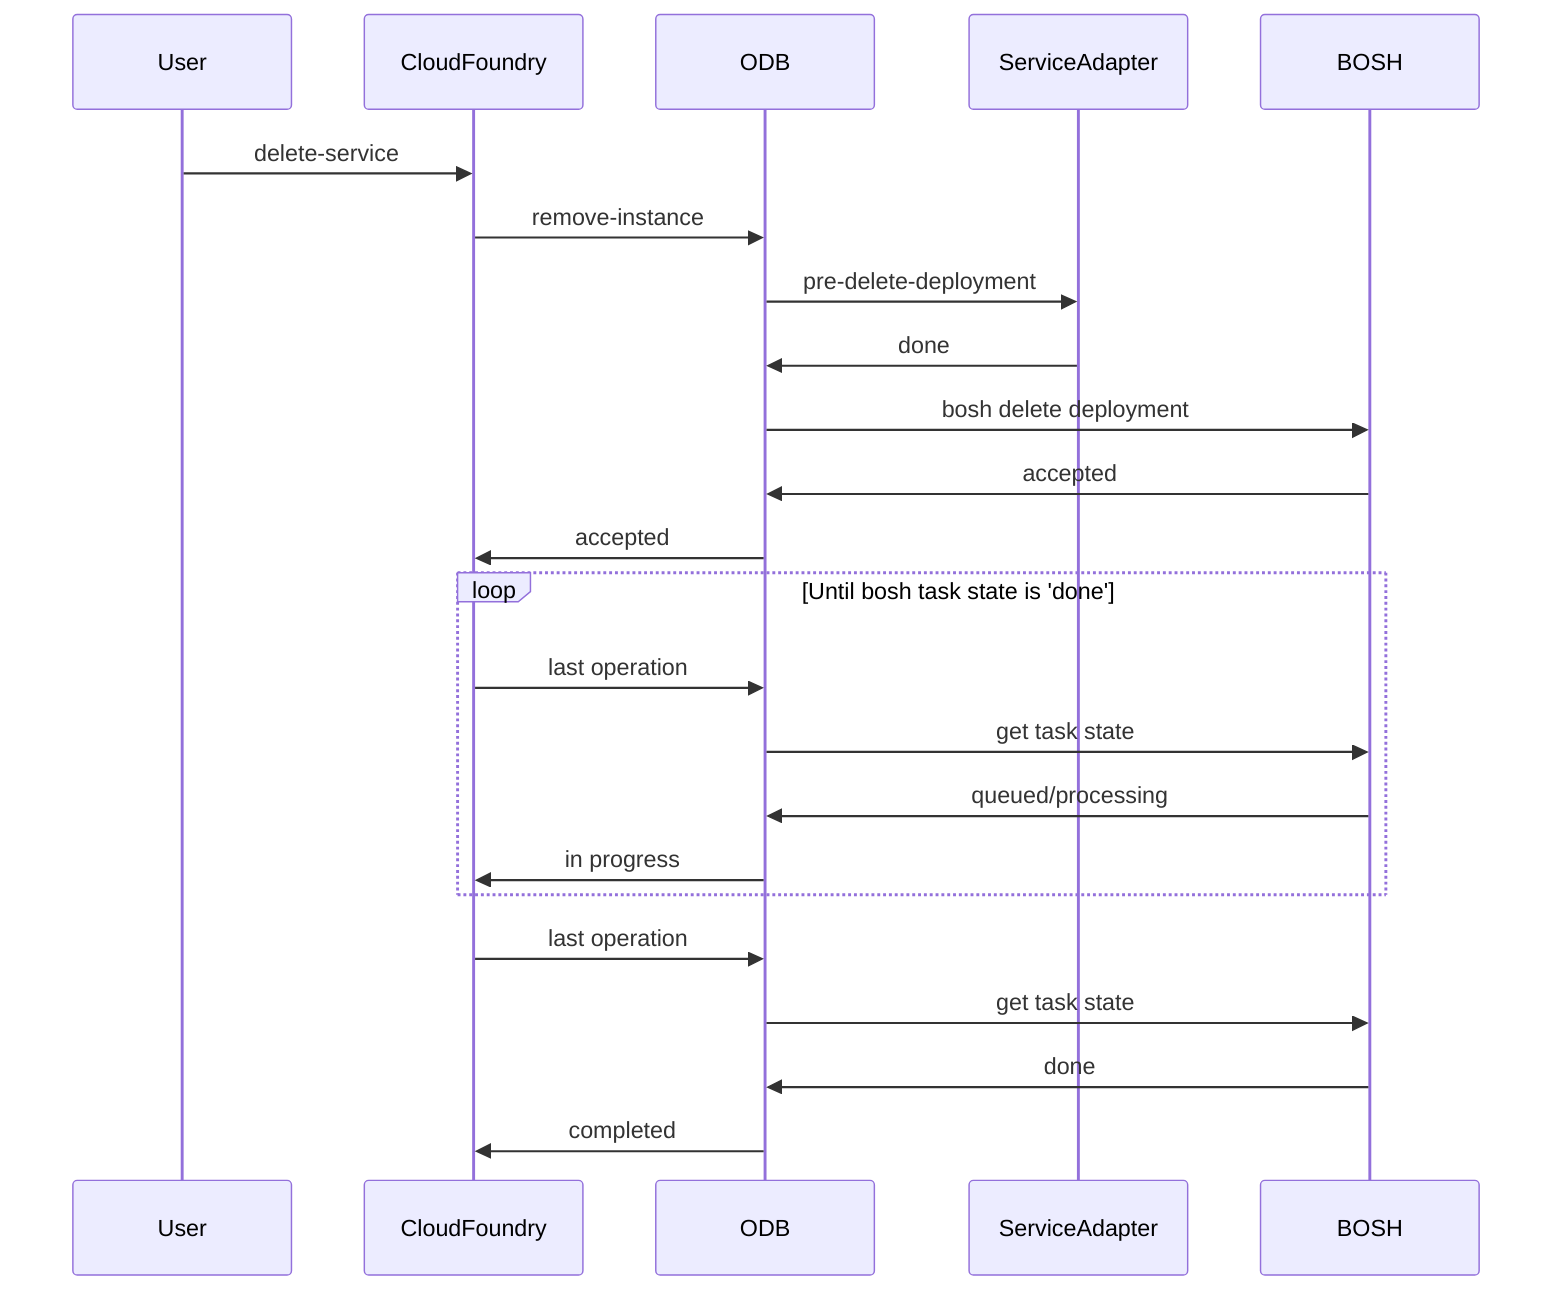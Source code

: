 sequenceDiagram
  User->>CloudFoundry:delete-service
  CloudFoundry->>ODB:remove-instance
  ODB->>ServiceAdapter:pre-delete-deployment
  ServiceAdapter->>ODB:done
  ODB->>BOSH:bosh delete deployment
  BOSH->>ODB:accepted
  ODB->>CloudFoundry:accepted
  loop Until bosh task state is 'done'
    CloudFoundry->>ODB:last operation
    ODB->>BOSH:get task state
    BOSH->>ODB:queued/processing
    ODB->>CloudFoundry:in progress
  end
  CloudFoundry->>ODB:last operation
  ODB->>BOSH:get task state
  BOSH->>ODB:done
  ODB->>CloudFoundry:completed